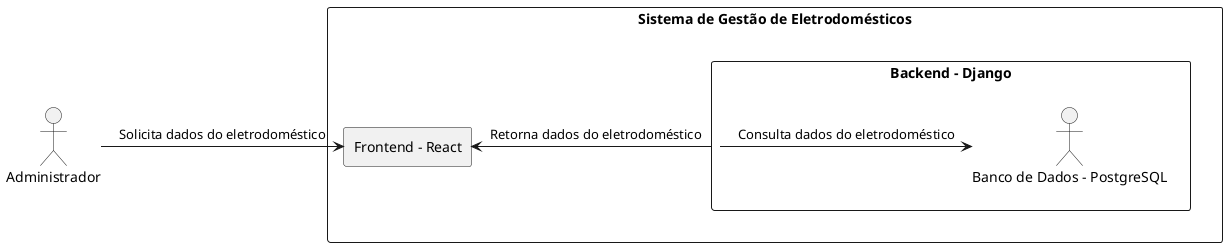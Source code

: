 @startuml
!define RECTANGLE class

actor "Administrador" as Admin

rectangle "Sistema de Gestão de Eletrodomésticos" {
    rectangle "Frontend - React" {
        Admin -> "Frontend - React" : "Solicita dados do eletrodoméstico"
    }

    rectangle "Backend - Django" {
        "Backend - Django" -> "Banco de Dados - PostgreSQL" : "Consulta dados do eletrodoméstico"
        "Backend - Django" -> "Frontend - React" : "Retorna dados do eletrodoméstico"
    }
}
@enduml
